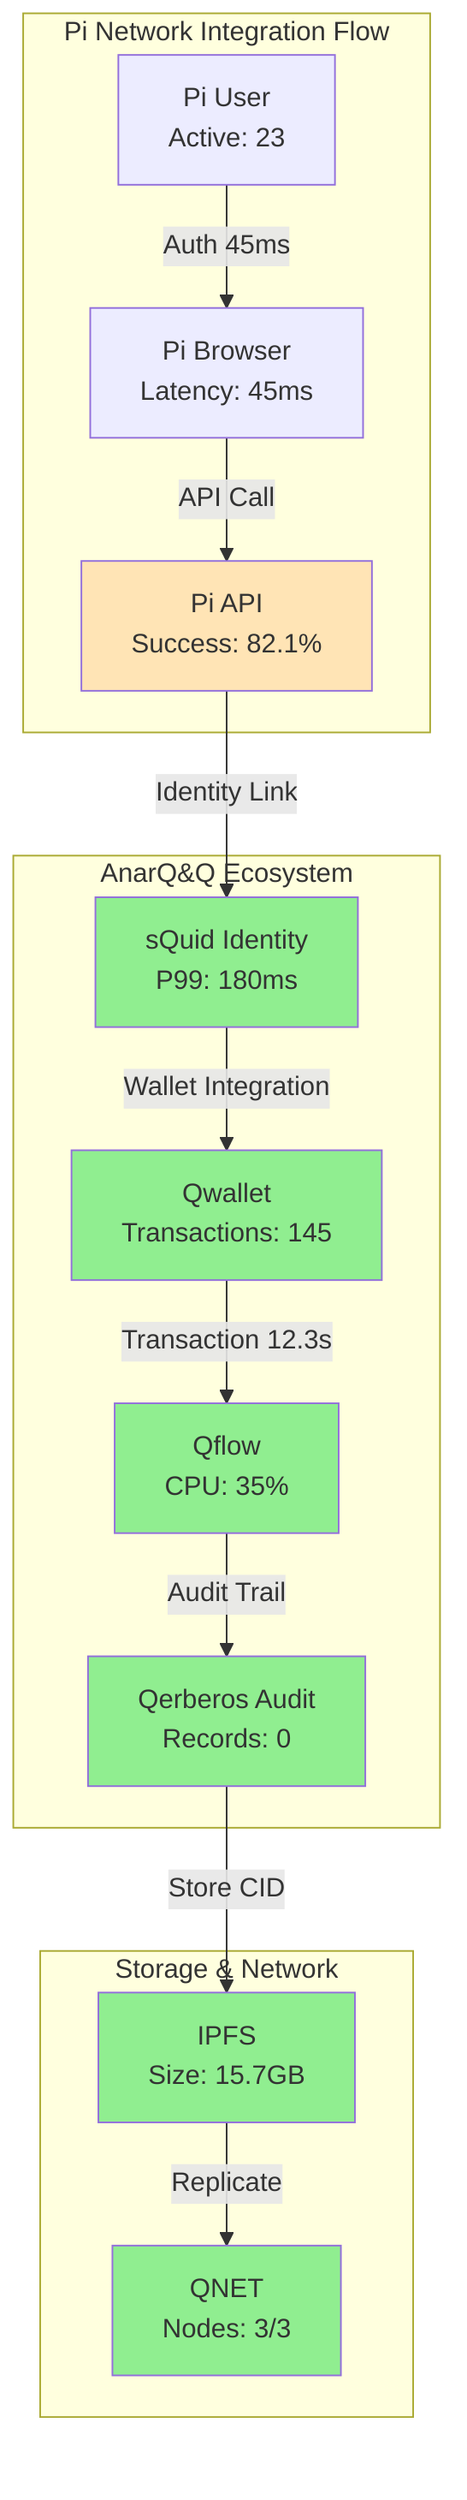 graph TB
    subgraph "Pi Network Integration Flow"
        PiUser[Pi User<br/>Active: 23]
        PiBrowser[Pi Browser<br/>Latency: 45ms]
        PiAPI[Pi API<br/>Success: 82.1%]
    end
    
    subgraph "AnarQ&Q Ecosystem"
        sQuid[sQuid Identity<br/>P99: 180ms]
        Qwallet[Qwallet<br/>Transactions: 145]
        Qflow[Qflow<br/>CPU: 35%]
        Qerberos[Qerberos Audit<br/>Records: 0]
    end
    
    subgraph "Storage & Network"
        IPFS[IPFS<br/>Size: 15.7GB]
        QNET[QNET<br/>Nodes: 3/3]
    end
    
    PiUser -->|Auth 45ms| PiBrowser
    PiBrowser -->|API Call| PiAPI
    PiAPI -->|Identity Link| sQuid
    sQuid -->|Wallet Integration| Qwallet
    Qwallet -->|Transaction 12.3s| Qflow
    Qflow -->|Audit Trail| Qerberos
    Qerberos -->|Store CID| IPFS
    IPFS -->|Replicate| QNET
    
    classDef healthy fill:#90EE90
    classDef warning fill:#FFE4B5
    classDef critical fill:#FFB6C1
    
    class sQuid,Qwallet,Qflow,Qerberos,IPFS,QNET healthy
    class PiAPI warning